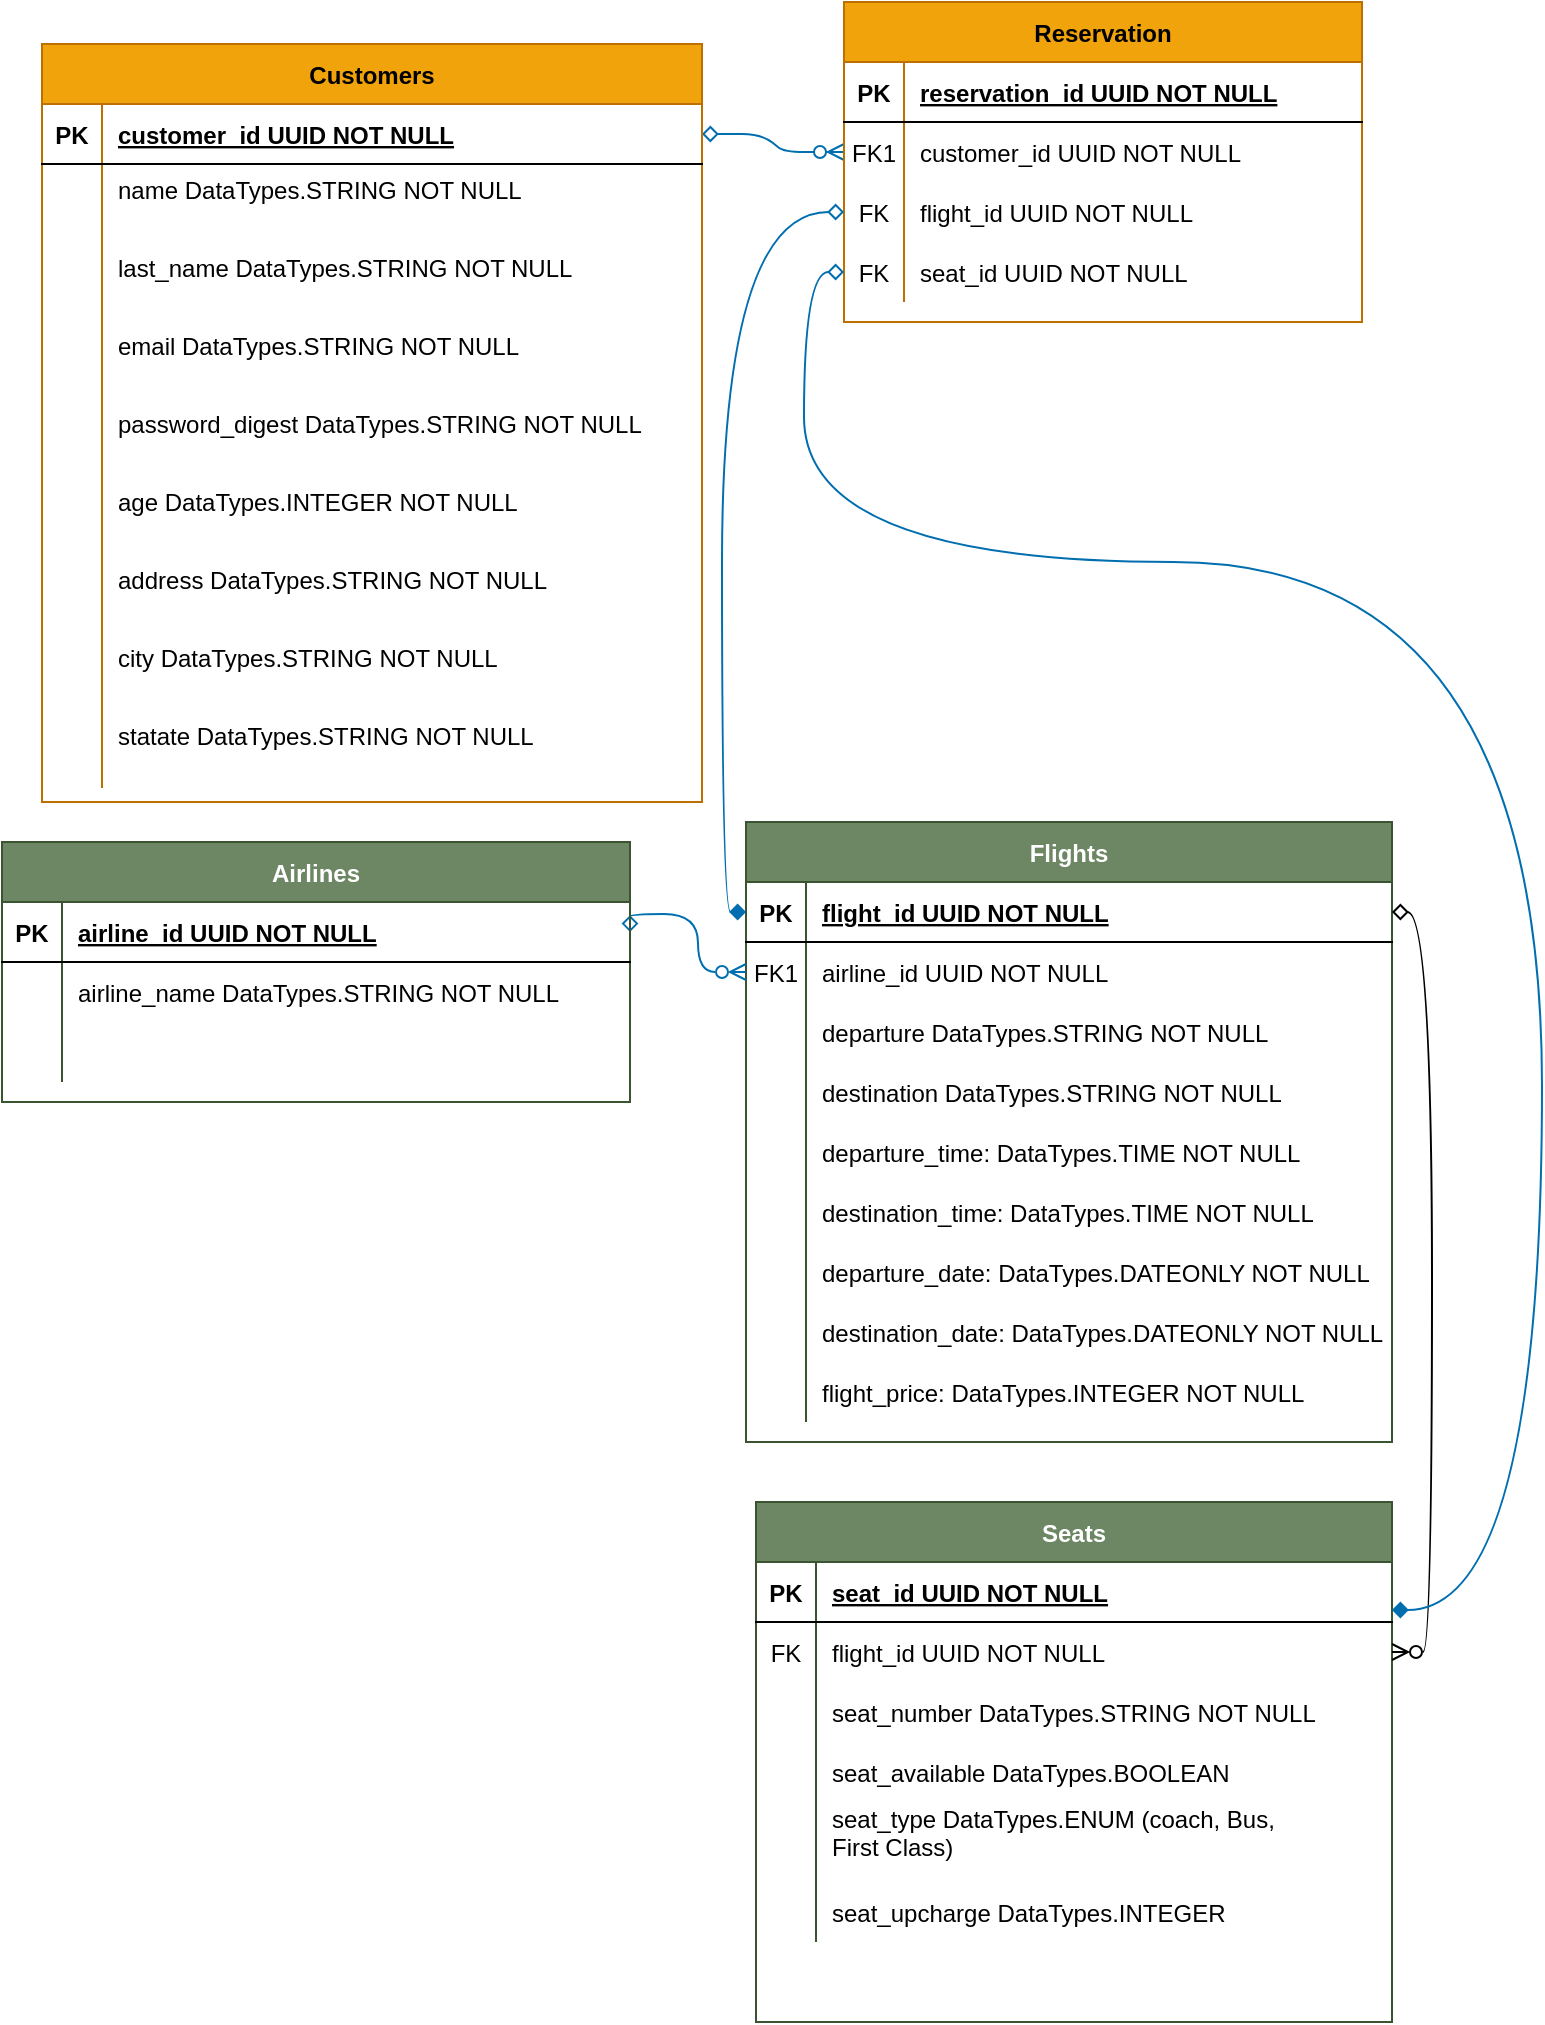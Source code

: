 <mxfile>
    <diagram id="R2lEEEUBdFMjLlhIrx00" name="Page-1">
        <mxGraphModel dx="1331" dy="654" grid="1" gridSize="10" guides="1" tooltips="1" connect="1" arrows="1" fold="1" page="1" pageScale="1" pageWidth="850" pageHeight="1100" math="0" shadow="0" extFonts="Permanent Marker^https://fonts.googleapis.com/css?family=Permanent+Marker">
            <root>
                <mxCell id="0"/>
                <mxCell id="1" parent="0"/>
                <mxCell id="C-vyLk0tnHw3VtMMgP7b-1" value="" style="edgeStyle=entityRelationEdgeStyle;endArrow=ERzeroToMany;startArrow=diamond;endFill=1;startFill=0;fillColor=#1ba1e2;strokeColor=#006EAF;" parent="1" source="C-vyLk0tnHw3VtMMgP7b-24" target="C-vyLk0tnHw3VtMMgP7b-6" edge="1">
                    <mxGeometry width="100" height="100" relative="1" as="geometry">
                        <mxPoint x="340" y="720" as="sourcePoint"/>
                        <mxPoint x="440" y="620" as="targetPoint"/>
                    </mxGeometry>
                </mxCell>
                <mxCell id="C-vyLk0tnHw3VtMMgP7b-2" value="Reservation" style="shape=table;startSize=30;container=1;collapsible=1;childLayout=tableLayout;fixedRows=1;rowLines=0;fontStyle=1;align=center;resizeLast=1;fillColor=#f0a30a;fontColor=#000000;strokeColor=#BD7000;" parent="1" vertex="1">
                    <mxGeometry x="441" y="100" width="259" height="160" as="geometry"/>
                </mxCell>
                <mxCell id="C-vyLk0tnHw3VtMMgP7b-3" value="" style="shape=partialRectangle;collapsible=0;dropTarget=0;pointerEvents=0;fillColor=none;points=[[0,0.5],[1,0.5]];portConstraint=eastwest;top=0;left=0;right=0;bottom=1;" parent="C-vyLk0tnHw3VtMMgP7b-2" vertex="1">
                    <mxGeometry y="30" width="259" height="30" as="geometry"/>
                </mxCell>
                <mxCell id="C-vyLk0tnHw3VtMMgP7b-4" value="PK" style="shape=partialRectangle;overflow=hidden;connectable=0;fillColor=none;top=0;left=0;bottom=0;right=0;fontStyle=1;" parent="C-vyLk0tnHw3VtMMgP7b-3" vertex="1">
                    <mxGeometry width="30" height="30" as="geometry">
                        <mxRectangle width="30" height="30" as="alternateBounds"/>
                    </mxGeometry>
                </mxCell>
                <mxCell id="C-vyLk0tnHw3VtMMgP7b-5" value="reservation_id UUID NOT NULL " style="shape=partialRectangle;overflow=hidden;connectable=0;fillColor=none;top=0;left=0;bottom=0;right=0;align=left;spacingLeft=6;fontStyle=5;" parent="C-vyLk0tnHw3VtMMgP7b-3" vertex="1">
                    <mxGeometry x="30" width="229" height="30" as="geometry">
                        <mxRectangle width="229" height="30" as="alternateBounds"/>
                    </mxGeometry>
                </mxCell>
                <mxCell id="C-vyLk0tnHw3VtMMgP7b-6" value="" style="shape=partialRectangle;collapsible=0;dropTarget=0;pointerEvents=0;fillColor=none;points=[[0,0.5],[1,0.5]];portConstraint=eastwest;top=0;left=0;right=0;bottom=0;" parent="C-vyLk0tnHw3VtMMgP7b-2" vertex="1">
                    <mxGeometry y="60" width="259" height="30" as="geometry"/>
                </mxCell>
                <mxCell id="C-vyLk0tnHw3VtMMgP7b-7" value="FK1" style="shape=partialRectangle;overflow=hidden;connectable=0;fillColor=none;top=0;left=0;bottom=0;right=0;" parent="C-vyLk0tnHw3VtMMgP7b-6" vertex="1">
                    <mxGeometry width="30" height="30" as="geometry">
                        <mxRectangle width="30" height="30" as="alternateBounds"/>
                    </mxGeometry>
                </mxCell>
                <mxCell id="C-vyLk0tnHw3VtMMgP7b-8" value="customer_id UUID NOT NULL" style="shape=partialRectangle;overflow=hidden;connectable=0;fillColor=none;top=0;left=0;bottom=0;right=0;align=left;spacingLeft=6;" parent="C-vyLk0tnHw3VtMMgP7b-6" vertex="1">
                    <mxGeometry x="30" width="229" height="30" as="geometry">
                        <mxRectangle width="229" height="30" as="alternateBounds"/>
                    </mxGeometry>
                </mxCell>
                <mxCell id="C-vyLk0tnHw3VtMMgP7b-9" value="" style="shape=partialRectangle;collapsible=0;dropTarget=0;pointerEvents=0;fillColor=none;points=[[0,0.5],[1,0.5]];portConstraint=eastwest;top=0;left=0;right=0;bottom=0;" parent="C-vyLk0tnHw3VtMMgP7b-2" vertex="1">
                    <mxGeometry y="90" width="259" height="30" as="geometry"/>
                </mxCell>
                <mxCell id="C-vyLk0tnHw3VtMMgP7b-10" value="FK" style="shape=partialRectangle;overflow=hidden;connectable=0;fillColor=none;top=0;left=0;bottom=0;right=0;" parent="C-vyLk0tnHw3VtMMgP7b-9" vertex="1">
                    <mxGeometry width="30" height="30" as="geometry">
                        <mxRectangle width="30" height="30" as="alternateBounds"/>
                    </mxGeometry>
                </mxCell>
                <mxCell id="C-vyLk0tnHw3VtMMgP7b-11" value="flight_id UUID NOT NULL" style="shape=partialRectangle;overflow=hidden;connectable=0;fillColor=none;top=0;left=0;bottom=0;right=0;align=left;spacingLeft=6;" parent="C-vyLk0tnHw3VtMMgP7b-9" vertex="1">
                    <mxGeometry x="30" width="229" height="30" as="geometry">
                        <mxRectangle width="229" height="30" as="alternateBounds"/>
                    </mxGeometry>
                </mxCell>
                <mxCell id="_mRDhpZuvN6AV8V9B6rF-117" value="" style="shape=partialRectangle;collapsible=0;dropTarget=0;pointerEvents=0;fillColor=none;points=[[0,0.5],[1,0.5]];portConstraint=eastwest;top=0;left=0;right=0;bottom=0;" parent="C-vyLk0tnHw3VtMMgP7b-2" vertex="1">
                    <mxGeometry y="120" width="259" height="30" as="geometry"/>
                </mxCell>
                <mxCell id="_mRDhpZuvN6AV8V9B6rF-118" value="FK" style="shape=partialRectangle;overflow=hidden;connectable=0;fillColor=none;top=0;left=0;bottom=0;right=0;" parent="_mRDhpZuvN6AV8V9B6rF-117" vertex="1">
                    <mxGeometry width="30" height="30" as="geometry">
                        <mxRectangle width="30" height="30" as="alternateBounds"/>
                    </mxGeometry>
                </mxCell>
                <mxCell id="_mRDhpZuvN6AV8V9B6rF-119" value="seat_id UUID NOT NULL" style="shape=partialRectangle;overflow=hidden;connectable=0;fillColor=none;top=0;left=0;bottom=0;right=0;align=left;spacingLeft=6;" parent="_mRDhpZuvN6AV8V9B6rF-117" vertex="1">
                    <mxGeometry x="30" width="229" height="30" as="geometry">
                        <mxRectangle width="229" height="30" as="alternateBounds"/>
                    </mxGeometry>
                </mxCell>
                <mxCell id="C-vyLk0tnHw3VtMMgP7b-23" value="Customers" style="shape=table;startSize=30;container=1;collapsible=1;childLayout=tableLayout;fixedRows=1;rowLines=0;fontStyle=1;align=center;resizeLast=1;fillColor=#f0a30a;fontColor=#000000;strokeColor=#BD7000;" parent="1" vertex="1">
                    <mxGeometry x="40" y="121" width="330" height="379" as="geometry"/>
                </mxCell>
                <mxCell id="C-vyLk0tnHw3VtMMgP7b-24" value="" style="shape=partialRectangle;collapsible=0;dropTarget=0;pointerEvents=0;fillColor=none;points=[[0,0.5],[1,0.5]];portConstraint=eastwest;top=0;left=0;right=0;bottom=1;" parent="C-vyLk0tnHw3VtMMgP7b-23" vertex="1">
                    <mxGeometry y="30" width="330" height="30" as="geometry"/>
                </mxCell>
                <mxCell id="C-vyLk0tnHw3VtMMgP7b-25" value="PK" style="shape=partialRectangle;overflow=hidden;connectable=0;fillColor=none;top=0;left=0;bottom=0;right=0;fontStyle=1;" parent="C-vyLk0tnHw3VtMMgP7b-24" vertex="1">
                    <mxGeometry width="30" height="30" as="geometry">
                        <mxRectangle width="30" height="30" as="alternateBounds"/>
                    </mxGeometry>
                </mxCell>
                <mxCell id="C-vyLk0tnHw3VtMMgP7b-26" value="customer_id UUID NOT NULL" style="shape=partialRectangle;overflow=hidden;connectable=0;fillColor=none;top=0;left=0;bottom=0;right=0;align=left;spacingLeft=6;fontStyle=5;" parent="C-vyLk0tnHw3VtMMgP7b-24" vertex="1">
                    <mxGeometry x="30" width="300" height="30" as="geometry">
                        <mxRectangle width="300" height="30" as="alternateBounds"/>
                    </mxGeometry>
                </mxCell>
                <mxCell id="C-vyLk0tnHw3VtMMgP7b-27" value="" style="shape=partialRectangle;collapsible=0;dropTarget=0;pointerEvents=0;fillColor=none;points=[[0,0.5],[1,0.5]];portConstraint=eastwest;top=0;left=0;right=0;bottom=0;" parent="C-vyLk0tnHw3VtMMgP7b-23" vertex="1">
                    <mxGeometry y="60" width="330" height="39" as="geometry"/>
                </mxCell>
                <mxCell id="C-vyLk0tnHw3VtMMgP7b-28" value="" style="shape=partialRectangle;overflow=hidden;connectable=0;fillColor=none;top=0;left=0;bottom=0;right=0;" parent="C-vyLk0tnHw3VtMMgP7b-27" vertex="1">
                    <mxGeometry width="30" height="39" as="geometry">
                        <mxRectangle width="30" height="39" as="alternateBounds"/>
                    </mxGeometry>
                </mxCell>
                <mxCell id="C-vyLk0tnHw3VtMMgP7b-29" value="name DataTypes.STRING NOT NULL&#10;" style="shape=partialRectangle;overflow=hidden;connectable=0;fillColor=none;top=0;left=0;bottom=0;right=0;align=left;spacingLeft=6;" parent="C-vyLk0tnHw3VtMMgP7b-27" vertex="1">
                    <mxGeometry x="30" width="300" height="39" as="geometry">
                        <mxRectangle width="300" height="39" as="alternateBounds"/>
                    </mxGeometry>
                </mxCell>
                <mxCell id="_mRDhpZuvN6AV8V9B6rF-12" value="" style="shape=partialRectangle;collapsible=0;dropTarget=0;pointerEvents=0;fillColor=none;points=[[0,0.5],[1,0.5]];portConstraint=eastwest;top=0;left=0;right=0;bottom=0;" parent="C-vyLk0tnHw3VtMMgP7b-23" vertex="1">
                    <mxGeometry y="99" width="330" height="39" as="geometry"/>
                </mxCell>
                <mxCell id="_mRDhpZuvN6AV8V9B6rF-13" value="" style="shape=partialRectangle;overflow=hidden;connectable=0;fillColor=none;top=0;left=0;bottom=0;right=0;" parent="_mRDhpZuvN6AV8V9B6rF-12" vertex="1">
                    <mxGeometry width="30" height="39" as="geometry">
                        <mxRectangle width="30" height="39" as="alternateBounds"/>
                    </mxGeometry>
                </mxCell>
                <mxCell id="_mRDhpZuvN6AV8V9B6rF-14" value="last_name DataTypes.STRING NOT NULL&#10;" style="shape=partialRectangle;overflow=hidden;connectable=0;fillColor=none;top=0;left=0;bottom=0;right=0;align=left;spacingLeft=6;" parent="_mRDhpZuvN6AV8V9B6rF-12" vertex="1">
                    <mxGeometry x="30" width="300" height="39" as="geometry">
                        <mxRectangle width="300" height="39" as="alternateBounds"/>
                    </mxGeometry>
                </mxCell>
                <mxCell id="_mRDhpZuvN6AV8V9B6rF-15" value="" style="shape=partialRectangle;collapsible=0;dropTarget=0;pointerEvents=0;fillColor=none;points=[[0,0.5],[1,0.5]];portConstraint=eastwest;top=0;left=0;right=0;bottom=0;" parent="C-vyLk0tnHw3VtMMgP7b-23" vertex="1">
                    <mxGeometry y="138" width="330" height="39" as="geometry"/>
                </mxCell>
                <mxCell id="_mRDhpZuvN6AV8V9B6rF-16" value="" style="shape=partialRectangle;overflow=hidden;connectable=0;fillColor=none;top=0;left=0;bottom=0;right=0;" parent="_mRDhpZuvN6AV8V9B6rF-15" vertex="1">
                    <mxGeometry width="30" height="39" as="geometry">
                        <mxRectangle width="30" height="39" as="alternateBounds"/>
                    </mxGeometry>
                </mxCell>
                <mxCell id="_mRDhpZuvN6AV8V9B6rF-17" value="email DataTypes.STRING NOT NULL&#10;" style="shape=partialRectangle;overflow=hidden;connectable=0;fillColor=none;top=0;left=0;bottom=0;right=0;align=left;spacingLeft=6;" parent="_mRDhpZuvN6AV8V9B6rF-15" vertex="1">
                    <mxGeometry x="30" width="300" height="39" as="geometry">
                        <mxRectangle width="300" height="39" as="alternateBounds"/>
                    </mxGeometry>
                </mxCell>
                <mxCell id="_mRDhpZuvN6AV8V9B6rF-19" value="" style="shape=partialRectangle;collapsible=0;dropTarget=0;pointerEvents=0;fillColor=none;points=[[0,0.5],[1,0.5]];portConstraint=eastwest;top=0;left=0;right=0;bottom=0;" parent="C-vyLk0tnHw3VtMMgP7b-23" vertex="1">
                    <mxGeometry y="177" width="330" height="39" as="geometry"/>
                </mxCell>
                <mxCell id="_mRDhpZuvN6AV8V9B6rF-20" value="" style="shape=partialRectangle;overflow=hidden;connectable=0;fillColor=none;top=0;left=0;bottom=0;right=0;" parent="_mRDhpZuvN6AV8V9B6rF-19" vertex="1">
                    <mxGeometry width="30" height="39" as="geometry">
                        <mxRectangle width="30" height="39" as="alternateBounds"/>
                    </mxGeometry>
                </mxCell>
                <mxCell id="_mRDhpZuvN6AV8V9B6rF-21" value="password_digest DataTypes.STRING NOT NULL&#10;" style="shape=partialRectangle;overflow=hidden;connectable=0;fillColor=none;top=0;left=0;bottom=0;right=0;align=left;spacingLeft=6;" parent="_mRDhpZuvN6AV8V9B6rF-19" vertex="1">
                    <mxGeometry x="30" width="300" height="39" as="geometry">
                        <mxRectangle width="300" height="39" as="alternateBounds"/>
                    </mxGeometry>
                </mxCell>
                <mxCell id="_mRDhpZuvN6AV8V9B6rF-122" value="" style="shape=partialRectangle;collapsible=0;dropTarget=0;pointerEvents=0;fillColor=none;points=[[0,0.5],[1,0.5]];portConstraint=eastwest;top=0;left=0;right=0;bottom=0;" parent="C-vyLk0tnHw3VtMMgP7b-23" vertex="1">
                    <mxGeometry y="216" width="330" height="39" as="geometry"/>
                </mxCell>
                <mxCell id="_mRDhpZuvN6AV8V9B6rF-123" value="" style="shape=partialRectangle;overflow=hidden;connectable=0;fillColor=none;top=0;left=0;bottom=0;right=0;" parent="_mRDhpZuvN6AV8V9B6rF-122" vertex="1">
                    <mxGeometry width="30" height="39" as="geometry">
                        <mxRectangle width="30" height="39" as="alternateBounds"/>
                    </mxGeometry>
                </mxCell>
                <mxCell id="_mRDhpZuvN6AV8V9B6rF-124" value="age DataTypes.INTEGER NOT NULL&#10;" style="shape=partialRectangle;overflow=hidden;connectable=0;fillColor=none;top=0;left=0;bottom=0;right=0;align=left;spacingLeft=6;" parent="_mRDhpZuvN6AV8V9B6rF-122" vertex="1">
                    <mxGeometry x="30" width="300" height="39" as="geometry">
                        <mxRectangle width="300" height="39" as="alternateBounds"/>
                    </mxGeometry>
                </mxCell>
                <mxCell id="_mRDhpZuvN6AV8V9B6rF-125" value="" style="shape=partialRectangle;collapsible=0;dropTarget=0;pointerEvents=0;fillColor=none;points=[[0,0.5],[1,0.5]];portConstraint=eastwest;top=0;left=0;right=0;bottom=0;" parent="C-vyLk0tnHw3VtMMgP7b-23" vertex="1">
                    <mxGeometry y="255" width="330" height="39" as="geometry"/>
                </mxCell>
                <mxCell id="_mRDhpZuvN6AV8V9B6rF-126" value="" style="shape=partialRectangle;overflow=hidden;connectable=0;fillColor=none;top=0;left=0;bottom=0;right=0;" parent="_mRDhpZuvN6AV8V9B6rF-125" vertex="1">
                    <mxGeometry width="30" height="39" as="geometry">
                        <mxRectangle width="30" height="39" as="alternateBounds"/>
                    </mxGeometry>
                </mxCell>
                <mxCell id="_mRDhpZuvN6AV8V9B6rF-127" value="address DataTypes.STRING NOT NULL&#10;" style="shape=partialRectangle;overflow=hidden;connectable=0;fillColor=none;top=0;left=0;bottom=0;right=0;align=left;spacingLeft=6;" parent="_mRDhpZuvN6AV8V9B6rF-125" vertex="1">
                    <mxGeometry x="30" width="300" height="39" as="geometry">
                        <mxRectangle width="300" height="39" as="alternateBounds"/>
                    </mxGeometry>
                </mxCell>
                <mxCell id="_mRDhpZuvN6AV8V9B6rF-150" value="" style="shape=partialRectangle;collapsible=0;dropTarget=0;pointerEvents=0;fillColor=none;points=[[0,0.5],[1,0.5]];portConstraint=eastwest;top=0;left=0;right=0;bottom=0;" parent="C-vyLk0tnHw3VtMMgP7b-23" vertex="1">
                    <mxGeometry y="294" width="330" height="39" as="geometry"/>
                </mxCell>
                <mxCell id="_mRDhpZuvN6AV8V9B6rF-151" value="" style="shape=partialRectangle;overflow=hidden;connectable=0;fillColor=none;top=0;left=0;bottom=0;right=0;" parent="_mRDhpZuvN6AV8V9B6rF-150" vertex="1">
                    <mxGeometry width="30" height="39" as="geometry">
                        <mxRectangle width="30" height="39" as="alternateBounds"/>
                    </mxGeometry>
                </mxCell>
                <mxCell id="_mRDhpZuvN6AV8V9B6rF-152" value="city DataTypes.STRING NOT NULL&#10;" style="shape=partialRectangle;overflow=hidden;connectable=0;fillColor=none;top=0;left=0;bottom=0;right=0;align=left;spacingLeft=6;" parent="_mRDhpZuvN6AV8V9B6rF-150" vertex="1">
                    <mxGeometry x="30" width="300" height="39" as="geometry">
                        <mxRectangle width="300" height="39" as="alternateBounds"/>
                    </mxGeometry>
                </mxCell>
                <mxCell id="_mRDhpZuvN6AV8V9B6rF-153" value="" style="shape=partialRectangle;collapsible=0;dropTarget=0;pointerEvents=0;fillColor=none;points=[[0,0.5],[1,0.5]];portConstraint=eastwest;top=0;left=0;right=0;bottom=0;" parent="C-vyLk0tnHw3VtMMgP7b-23" vertex="1">
                    <mxGeometry y="333" width="330" height="39" as="geometry"/>
                </mxCell>
                <mxCell id="_mRDhpZuvN6AV8V9B6rF-154" value="" style="shape=partialRectangle;overflow=hidden;connectable=0;fillColor=none;top=0;left=0;bottom=0;right=0;" parent="_mRDhpZuvN6AV8V9B6rF-153" vertex="1">
                    <mxGeometry width="30" height="39" as="geometry">
                        <mxRectangle width="30" height="39" as="alternateBounds"/>
                    </mxGeometry>
                </mxCell>
                <mxCell id="_mRDhpZuvN6AV8V9B6rF-155" value="statate DataTypes.STRING NOT NULL&#10;" style="shape=partialRectangle;overflow=hidden;connectable=0;fillColor=none;top=0;left=0;bottom=0;right=0;align=left;spacingLeft=6;" parent="_mRDhpZuvN6AV8V9B6rF-153" vertex="1">
                    <mxGeometry x="30" width="300" height="39" as="geometry">
                        <mxRectangle width="300" height="39" as="alternateBounds"/>
                    </mxGeometry>
                </mxCell>
                <mxCell id="_mRDhpZuvN6AV8V9B6rF-22" value="Flights" style="shape=table;startSize=30;container=1;collapsible=1;childLayout=tableLayout;fixedRows=1;rowLines=0;fontStyle=1;align=center;resizeLast=1;fillColor=#6d8764;fontColor=#ffffff;strokeColor=#3A5431;" parent="1" vertex="1">
                    <mxGeometry x="392" y="510" width="323" height="310" as="geometry"/>
                </mxCell>
                <mxCell id="_mRDhpZuvN6AV8V9B6rF-23" value="" style="shape=partialRectangle;collapsible=0;dropTarget=0;pointerEvents=0;fillColor=none;points=[[0,0.5],[1,0.5]];portConstraint=eastwest;top=0;left=0;right=0;bottom=1;" parent="_mRDhpZuvN6AV8V9B6rF-22" vertex="1">
                    <mxGeometry y="30" width="323" height="30" as="geometry"/>
                </mxCell>
                <mxCell id="_mRDhpZuvN6AV8V9B6rF-24" value="PK" style="shape=partialRectangle;overflow=hidden;connectable=0;fillColor=none;top=0;left=0;bottom=0;right=0;fontStyle=1;" parent="_mRDhpZuvN6AV8V9B6rF-23" vertex="1">
                    <mxGeometry width="30" height="30" as="geometry">
                        <mxRectangle width="30" height="30" as="alternateBounds"/>
                    </mxGeometry>
                </mxCell>
                <mxCell id="_mRDhpZuvN6AV8V9B6rF-25" value="flight_id UUID NOT NULL " style="shape=partialRectangle;overflow=hidden;connectable=0;fillColor=none;top=0;left=0;bottom=0;right=0;align=left;spacingLeft=6;fontStyle=5;" parent="_mRDhpZuvN6AV8V9B6rF-23" vertex="1">
                    <mxGeometry x="30" width="293" height="30" as="geometry">
                        <mxRectangle width="293" height="30" as="alternateBounds"/>
                    </mxGeometry>
                </mxCell>
                <mxCell id="_mRDhpZuvN6AV8V9B6rF-26" value="" style="shape=partialRectangle;collapsible=0;dropTarget=0;pointerEvents=0;fillColor=none;points=[[0,0.5],[1,0.5]];portConstraint=eastwest;top=0;left=0;right=0;bottom=0;" parent="_mRDhpZuvN6AV8V9B6rF-22" vertex="1">
                    <mxGeometry y="60" width="323" height="30" as="geometry"/>
                </mxCell>
                <mxCell id="_mRDhpZuvN6AV8V9B6rF-27" value="FK1" style="shape=partialRectangle;overflow=hidden;connectable=0;fillColor=none;top=0;left=0;bottom=0;right=0;" parent="_mRDhpZuvN6AV8V9B6rF-26" vertex="1">
                    <mxGeometry width="30" height="30" as="geometry">
                        <mxRectangle width="30" height="30" as="alternateBounds"/>
                    </mxGeometry>
                </mxCell>
                <mxCell id="_mRDhpZuvN6AV8V9B6rF-28" value="airline_id UUID NOT NULL" style="shape=partialRectangle;overflow=hidden;connectable=0;fillColor=none;top=0;left=0;bottom=0;right=0;align=left;spacingLeft=6;" parent="_mRDhpZuvN6AV8V9B6rF-26" vertex="1">
                    <mxGeometry x="30" width="293" height="30" as="geometry">
                        <mxRectangle width="293" height="30" as="alternateBounds"/>
                    </mxGeometry>
                </mxCell>
                <mxCell id="_mRDhpZuvN6AV8V9B6rF-44" value="" style="shape=partialRectangle;collapsible=0;dropTarget=0;pointerEvents=0;fillColor=none;points=[[0,0.5],[1,0.5]];portConstraint=eastwest;top=0;left=0;right=0;bottom=0;" parent="_mRDhpZuvN6AV8V9B6rF-22" vertex="1">
                    <mxGeometry y="90" width="323" height="30" as="geometry"/>
                </mxCell>
                <mxCell id="_mRDhpZuvN6AV8V9B6rF-45" value="" style="shape=partialRectangle;overflow=hidden;connectable=0;fillColor=none;top=0;left=0;bottom=0;right=0;" parent="_mRDhpZuvN6AV8V9B6rF-44" vertex="1">
                    <mxGeometry width="30" height="30" as="geometry">
                        <mxRectangle width="30" height="30" as="alternateBounds"/>
                    </mxGeometry>
                </mxCell>
                <mxCell id="_mRDhpZuvN6AV8V9B6rF-46" value="departure DataTypes.STRING NOT NULL" style="shape=partialRectangle;overflow=hidden;connectable=0;fillColor=none;top=0;left=0;bottom=0;right=0;align=left;spacingLeft=6;" parent="_mRDhpZuvN6AV8V9B6rF-44" vertex="1">
                    <mxGeometry x="30" width="293" height="30" as="geometry">
                        <mxRectangle width="293" height="30" as="alternateBounds"/>
                    </mxGeometry>
                </mxCell>
                <mxCell id="_mRDhpZuvN6AV8V9B6rF-29" value="" style="shape=partialRectangle;collapsible=0;dropTarget=0;pointerEvents=0;fillColor=none;points=[[0,0.5],[1,0.5]];portConstraint=eastwest;top=0;left=0;right=0;bottom=0;" parent="_mRDhpZuvN6AV8V9B6rF-22" vertex="1">
                    <mxGeometry y="120" width="323" height="30" as="geometry"/>
                </mxCell>
                <mxCell id="_mRDhpZuvN6AV8V9B6rF-30" value="" style="shape=partialRectangle;overflow=hidden;connectable=0;fillColor=none;top=0;left=0;bottom=0;right=0;" parent="_mRDhpZuvN6AV8V9B6rF-29" vertex="1">
                    <mxGeometry width="30" height="30" as="geometry">
                        <mxRectangle width="30" height="30" as="alternateBounds"/>
                    </mxGeometry>
                </mxCell>
                <mxCell id="_mRDhpZuvN6AV8V9B6rF-31" value="destination DataTypes.STRING NOT NULL" style="shape=partialRectangle;overflow=hidden;connectable=0;fillColor=none;top=0;left=0;bottom=0;right=0;align=left;spacingLeft=6;" parent="_mRDhpZuvN6AV8V9B6rF-29" vertex="1">
                    <mxGeometry x="30" width="293" height="30" as="geometry">
                        <mxRectangle width="293" height="30" as="alternateBounds"/>
                    </mxGeometry>
                </mxCell>
                <mxCell id="_mRDhpZuvN6AV8V9B6rF-60" value="" style="shape=partialRectangle;collapsible=0;dropTarget=0;pointerEvents=0;fillColor=none;points=[[0,0.5],[1,0.5]];portConstraint=eastwest;top=0;left=0;right=0;bottom=0;" parent="_mRDhpZuvN6AV8V9B6rF-22" vertex="1">
                    <mxGeometry y="150" width="323" height="30" as="geometry"/>
                </mxCell>
                <mxCell id="_mRDhpZuvN6AV8V9B6rF-61" value="" style="shape=partialRectangle;overflow=hidden;connectable=0;fillColor=none;top=0;left=0;bottom=0;right=0;" parent="_mRDhpZuvN6AV8V9B6rF-60" vertex="1">
                    <mxGeometry width="30" height="30" as="geometry">
                        <mxRectangle width="30" height="30" as="alternateBounds"/>
                    </mxGeometry>
                </mxCell>
                <mxCell id="_mRDhpZuvN6AV8V9B6rF-62" value="departure_time: DataTypes.TIME NOT NULL" style="shape=partialRectangle;overflow=hidden;connectable=0;fillColor=none;top=0;left=0;bottom=0;right=0;align=left;spacingLeft=6;" parent="_mRDhpZuvN6AV8V9B6rF-60" vertex="1">
                    <mxGeometry x="30" width="293" height="30" as="geometry">
                        <mxRectangle width="293" height="30" as="alternateBounds"/>
                    </mxGeometry>
                </mxCell>
                <mxCell id="_mRDhpZuvN6AV8V9B6rF-63" value="" style="shape=partialRectangle;collapsible=0;dropTarget=0;pointerEvents=0;fillColor=none;points=[[0,0.5],[1,0.5]];portConstraint=eastwest;top=0;left=0;right=0;bottom=0;" parent="_mRDhpZuvN6AV8V9B6rF-22" vertex="1">
                    <mxGeometry y="180" width="323" height="30" as="geometry"/>
                </mxCell>
                <mxCell id="_mRDhpZuvN6AV8V9B6rF-64" value="" style="shape=partialRectangle;overflow=hidden;connectable=0;fillColor=none;top=0;left=0;bottom=0;right=0;" parent="_mRDhpZuvN6AV8V9B6rF-63" vertex="1">
                    <mxGeometry width="30" height="30" as="geometry">
                        <mxRectangle width="30" height="30" as="alternateBounds"/>
                    </mxGeometry>
                </mxCell>
                <mxCell id="_mRDhpZuvN6AV8V9B6rF-65" value="destination_time: DataTypes.TIME NOT NULL" style="shape=partialRectangle;overflow=hidden;connectable=0;fillColor=none;top=0;left=0;bottom=0;right=0;align=left;spacingLeft=6;" parent="_mRDhpZuvN6AV8V9B6rF-63" vertex="1">
                    <mxGeometry x="30" width="293" height="30" as="geometry">
                        <mxRectangle width="293" height="30" as="alternateBounds"/>
                    </mxGeometry>
                </mxCell>
                <mxCell id="_mRDhpZuvN6AV8V9B6rF-88" value="" style="shape=partialRectangle;collapsible=0;dropTarget=0;pointerEvents=0;fillColor=none;points=[[0,0.5],[1,0.5]];portConstraint=eastwest;top=0;left=0;right=0;bottom=0;" parent="_mRDhpZuvN6AV8V9B6rF-22" vertex="1">
                    <mxGeometry y="210" width="323" height="30" as="geometry"/>
                </mxCell>
                <mxCell id="_mRDhpZuvN6AV8V9B6rF-89" value="" style="shape=partialRectangle;overflow=hidden;connectable=0;fillColor=none;top=0;left=0;bottom=0;right=0;" parent="_mRDhpZuvN6AV8V9B6rF-88" vertex="1">
                    <mxGeometry width="30" height="30" as="geometry">
                        <mxRectangle width="30" height="30" as="alternateBounds"/>
                    </mxGeometry>
                </mxCell>
                <mxCell id="_mRDhpZuvN6AV8V9B6rF-90" value="departure_date: DataTypes.DATEONLY NOT NULL" style="shape=partialRectangle;overflow=hidden;connectable=0;fillColor=none;top=0;left=0;bottom=0;right=0;align=left;spacingLeft=6;" parent="_mRDhpZuvN6AV8V9B6rF-88" vertex="1">
                    <mxGeometry x="30" width="293" height="30" as="geometry">
                        <mxRectangle width="293" height="30" as="alternateBounds"/>
                    </mxGeometry>
                </mxCell>
                <mxCell id="_mRDhpZuvN6AV8V9B6rF-91" value="" style="shape=partialRectangle;collapsible=0;dropTarget=0;pointerEvents=0;fillColor=none;points=[[0,0.5],[1,0.5]];portConstraint=eastwest;top=0;left=0;right=0;bottom=0;" parent="_mRDhpZuvN6AV8V9B6rF-22" vertex="1">
                    <mxGeometry y="240" width="323" height="30" as="geometry"/>
                </mxCell>
                <mxCell id="_mRDhpZuvN6AV8V9B6rF-92" value="" style="shape=partialRectangle;overflow=hidden;connectable=0;fillColor=none;top=0;left=0;bottom=0;right=0;" parent="_mRDhpZuvN6AV8V9B6rF-91" vertex="1">
                    <mxGeometry width="30" height="30" as="geometry">
                        <mxRectangle width="30" height="30" as="alternateBounds"/>
                    </mxGeometry>
                </mxCell>
                <mxCell id="_mRDhpZuvN6AV8V9B6rF-93" value="destination_date: DataTypes.DATEONLY NOT NULL" style="shape=partialRectangle;overflow=hidden;connectable=0;fillColor=none;top=0;left=0;bottom=0;right=0;align=left;spacingLeft=6;" parent="_mRDhpZuvN6AV8V9B6rF-91" vertex="1">
                    <mxGeometry x="30" width="293" height="30" as="geometry">
                        <mxRectangle width="293" height="30" as="alternateBounds"/>
                    </mxGeometry>
                </mxCell>
                <mxCell id="_mRDhpZuvN6AV8V9B6rF-94" value="" style="shape=partialRectangle;collapsible=0;dropTarget=0;pointerEvents=0;fillColor=none;points=[[0,0.5],[1,0.5]];portConstraint=eastwest;top=0;left=0;right=0;bottom=0;" parent="_mRDhpZuvN6AV8V9B6rF-22" vertex="1">
                    <mxGeometry y="270" width="323" height="30" as="geometry"/>
                </mxCell>
                <mxCell id="_mRDhpZuvN6AV8V9B6rF-95" value="" style="shape=partialRectangle;overflow=hidden;connectable=0;fillColor=none;top=0;left=0;bottom=0;right=0;" parent="_mRDhpZuvN6AV8V9B6rF-94" vertex="1">
                    <mxGeometry width="30" height="30" as="geometry">
                        <mxRectangle width="30" height="30" as="alternateBounds"/>
                    </mxGeometry>
                </mxCell>
                <mxCell id="_mRDhpZuvN6AV8V9B6rF-96" value="flight_price: DataTypes.INTEGER NOT NULL" style="shape=partialRectangle;overflow=hidden;connectable=0;fillColor=none;top=0;left=0;bottom=0;right=0;align=left;spacingLeft=6;" parent="_mRDhpZuvN6AV8V9B6rF-94" vertex="1">
                    <mxGeometry x="30" width="293" height="30" as="geometry">
                        <mxRectangle width="293" height="30" as="alternateBounds"/>
                    </mxGeometry>
                </mxCell>
                <mxCell id="_mRDhpZuvN6AV8V9B6rF-42" style="edgeStyle=orthogonalEdgeStyle;orthogonalLoop=1;jettySize=auto;html=1;exitX=1;exitY=0.5;exitDx=0;exitDy=0;curved=1;sketch=0;shadow=0;fillColor=#1ba1e2;strokeColor=#006EAF;&#10;endArrow=ERzeroToMany;endArrow=ERzeroToMany;endFill=0;startArrow=diamond;startFill=0;" parent="1" source="_mRDhpZuvN6AV8V9B6rF-33" target="_mRDhpZuvN6AV8V9B6rF-26" edge="1">
                    <mxGeometry relative="1" as="geometry">
                        <mxPoint x="360" y="590" as="targetPoint"/>
                        <Array as="points">
                            <mxPoint x="368" y="556"/>
                            <mxPoint x="368" y="585"/>
                        </Array>
                    </mxGeometry>
                </mxCell>
                <mxCell id="_mRDhpZuvN6AV8V9B6rF-32" value="Airlines" style="shape=table;startSize=30;container=1;collapsible=1;childLayout=tableLayout;fixedRows=1;rowLines=0;fontStyle=1;align=center;resizeLast=1;fillColor=#6d8764;fontColor=#ffffff;strokeColor=#3A5431;" parent="1" vertex="1">
                    <mxGeometry x="20" y="520" width="314" height="130" as="geometry"/>
                </mxCell>
                <mxCell id="_mRDhpZuvN6AV8V9B6rF-33" value="" style="shape=partialRectangle;collapsible=0;dropTarget=0;pointerEvents=0;fillColor=none;points=[[0,0.5],[1,0.5]];portConstraint=eastwest;top=0;left=0;right=0;bottom=1;" parent="_mRDhpZuvN6AV8V9B6rF-32" vertex="1">
                    <mxGeometry y="30" width="314" height="30" as="geometry"/>
                </mxCell>
                <mxCell id="_mRDhpZuvN6AV8V9B6rF-34" value="PK" style="shape=partialRectangle;overflow=hidden;connectable=0;fillColor=none;top=0;left=0;bottom=0;right=0;fontStyle=1;" parent="_mRDhpZuvN6AV8V9B6rF-33" vertex="1">
                    <mxGeometry width="30" height="30" as="geometry">
                        <mxRectangle width="30" height="30" as="alternateBounds"/>
                    </mxGeometry>
                </mxCell>
                <mxCell id="_mRDhpZuvN6AV8V9B6rF-35" value="airline_id UUID NOT NULL " style="shape=partialRectangle;overflow=hidden;connectable=0;fillColor=none;top=0;left=0;bottom=0;right=0;align=left;spacingLeft=6;fontStyle=5;" parent="_mRDhpZuvN6AV8V9B6rF-33" vertex="1">
                    <mxGeometry x="30" width="284" height="30" as="geometry">
                        <mxRectangle width="284" height="30" as="alternateBounds"/>
                    </mxGeometry>
                </mxCell>
                <mxCell id="_mRDhpZuvN6AV8V9B6rF-36" value="" style="shape=partialRectangle;collapsible=0;dropTarget=0;pointerEvents=0;fillColor=none;points=[[0,0.5],[1,0.5]];portConstraint=eastwest;top=0;left=0;right=0;bottom=0;" parent="_mRDhpZuvN6AV8V9B6rF-32" vertex="1">
                    <mxGeometry y="60" width="314" height="30" as="geometry"/>
                </mxCell>
                <mxCell id="_mRDhpZuvN6AV8V9B6rF-37" value="" style="shape=partialRectangle;overflow=hidden;connectable=0;fillColor=none;top=0;left=0;bottom=0;right=0;" parent="_mRDhpZuvN6AV8V9B6rF-36" vertex="1">
                    <mxGeometry width="30" height="30" as="geometry">
                        <mxRectangle width="30" height="30" as="alternateBounds"/>
                    </mxGeometry>
                </mxCell>
                <mxCell id="_mRDhpZuvN6AV8V9B6rF-38" value="airline_name DataTypes.STRING NOT NULL" style="shape=partialRectangle;overflow=hidden;connectable=0;fillColor=none;top=0;left=0;bottom=0;right=0;align=left;spacingLeft=6;" parent="_mRDhpZuvN6AV8V9B6rF-36" vertex="1">
                    <mxGeometry x="30" width="284" height="30" as="geometry">
                        <mxRectangle width="284" height="30" as="alternateBounds"/>
                    </mxGeometry>
                </mxCell>
                <mxCell id="_mRDhpZuvN6AV8V9B6rF-39" value="" style="shape=partialRectangle;collapsible=0;dropTarget=0;pointerEvents=0;fillColor=none;points=[[0,0.5],[1,0.5]];portConstraint=eastwest;top=0;left=0;right=0;bottom=0;" parent="_mRDhpZuvN6AV8V9B6rF-32" vertex="1">
                    <mxGeometry y="90" width="314" height="30" as="geometry"/>
                </mxCell>
                <mxCell id="_mRDhpZuvN6AV8V9B6rF-40" value="" style="shape=partialRectangle;overflow=hidden;connectable=0;fillColor=none;top=0;left=0;bottom=0;right=0;" parent="_mRDhpZuvN6AV8V9B6rF-39" vertex="1">
                    <mxGeometry width="30" height="30" as="geometry">
                        <mxRectangle width="30" height="30" as="alternateBounds"/>
                    </mxGeometry>
                </mxCell>
                <mxCell id="_mRDhpZuvN6AV8V9B6rF-41" value="" style="shape=partialRectangle;overflow=hidden;connectable=0;fillColor=none;top=0;left=0;bottom=0;right=0;align=left;spacingLeft=6;" parent="_mRDhpZuvN6AV8V9B6rF-39" vertex="1">
                    <mxGeometry x="30" width="284" height="30" as="geometry">
                        <mxRectangle width="284" height="30" as="alternateBounds"/>
                    </mxGeometry>
                </mxCell>
                <mxCell id="_mRDhpZuvN6AV8V9B6rF-97" value="Seats" style="shape=table;startSize=30;container=1;collapsible=1;childLayout=tableLayout;fixedRows=1;rowLines=0;fontStyle=1;align=center;resizeLast=1;fillColor=#6d8764;fontColor=#ffffff;strokeColor=#3A5431;" parent="1" vertex="1">
                    <mxGeometry x="397" y="850" width="318" height="260" as="geometry"/>
                </mxCell>
                <mxCell id="_mRDhpZuvN6AV8V9B6rF-98" value="" style="shape=partialRectangle;collapsible=0;dropTarget=0;pointerEvents=0;fillColor=none;points=[[0,0.5],[1,0.5]];portConstraint=eastwest;top=0;left=0;right=0;bottom=1;" parent="_mRDhpZuvN6AV8V9B6rF-97" vertex="1">
                    <mxGeometry y="30" width="318" height="30" as="geometry"/>
                </mxCell>
                <mxCell id="_mRDhpZuvN6AV8V9B6rF-99" value="PK" style="shape=partialRectangle;overflow=hidden;connectable=0;fillColor=none;top=0;left=0;bottom=0;right=0;fontStyle=1;" parent="_mRDhpZuvN6AV8V9B6rF-98" vertex="1">
                    <mxGeometry width="30" height="30" as="geometry">
                        <mxRectangle width="30" height="30" as="alternateBounds"/>
                    </mxGeometry>
                </mxCell>
                <mxCell id="_mRDhpZuvN6AV8V9B6rF-100" value="seat_id UUID NOT NULL " style="shape=partialRectangle;overflow=hidden;connectable=0;fillColor=none;top=0;left=0;bottom=0;right=0;align=left;spacingLeft=6;fontStyle=5;" parent="_mRDhpZuvN6AV8V9B6rF-98" vertex="1">
                    <mxGeometry x="30" width="288" height="30" as="geometry">
                        <mxRectangle width="288" height="30" as="alternateBounds"/>
                    </mxGeometry>
                </mxCell>
                <mxCell id="_mRDhpZuvN6AV8V9B6rF-113" value="" style="shape=partialRectangle;collapsible=0;dropTarget=0;pointerEvents=0;fillColor=none;points=[[0,0.5],[1,0.5]];portConstraint=eastwest;top=0;left=0;right=0;bottom=0;" parent="_mRDhpZuvN6AV8V9B6rF-97" vertex="1">
                    <mxGeometry y="60" width="318" height="30" as="geometry"/>
                </mxCell>
                <mxCell id="_mRDhpZuvN6AV8V9B6rF-114" value="FK" style="shape=partialRectangle;overflow=hidden;connectable=0;fillColor=none;top=0;left=0;bottom=0;right=0;" parent="_mRDhpZuvN6AV8V9B6rF-113" vertex="1">
                    <mxGeometry width="30" height="30" as="geometry">
                        <mxRectangle width="30" height="30" as="alternateBounds"/>
                    </mxGeometry>
                </mxCell>
                <mxCell id="_mRDhpZuvN6AV8V9B6rF-115" value="flight_id UUID NOT NULL" style="shape=partialRectangle;overflow=hidden;connectable=0;fillColor=none;top=0;left=0;bottom=0;right=0;align=left;spacingLeft=6;" parent="_mRDhpZuvN6AV8V9B6rF-113" vertex="1">
                    <mxGeometry x="30" width="288" height="30" as="geometry">
                        <mxRectangle width="288" height="30" as="alternateBounds"/>
                    </mxGeometry>
                </mxCell>
                <mxCell id="_mRDhpZuvN6AV8V9B6rF-101" value="" style="shape=partialRectangle;collapsible=0;dropTarget=0;pointerEvents=0;fillColor=none;points=[[0,0.5],[1,0.5]];portConstraint=eastwest;top=0;left=0;right=0;bottom=0;" parent="_mRDhpZuvN6AV8V9B6rF-97" vertex="1">
                    <mxGeometry y="90" width="318" height="30" as="geometry"/>
                </mxCell>
                <mxCell id="_mRDhpZuvN6AV8V9B6rF-102" value="" style="shape=partialRectangle;overflow=hidden;connectable=0;fillColor=none;top=0;left=0;bottom=0;right=0;" parent="_mRDhpZuvN6AV8V9B6rF-101" vertex="1">
                    <mxGeometry width="30" height="30" as="geometry">
                        <mxRectangle width="30" height="30" as="alternateBounds"/>
                    </mxGeometry>
                </mxCell>
                <mxCell id="_mRDhpZuvN6AV8V9B6rF-103" value="seat_number DataTypes.STRING NOT NULL" style="shape=partialRectangle;overflow=hidden;connectable=0;fillColor=none;top=0;left=0;bottom=0;right=0;align=left;spacingLeft=6;" parent="_mRDhpZuvN6AV8V9B6rF-101" vertex="1">
                    <mxGeometry x="30" width="288" height="30" as="geometry">
                        <mxRectangle width="288" height="30" as="alternateBounds"/>
                    </mxGeometry>
                </mxCell>
                <mxCell id="_mRDhpZuvN6AV8V9B6rF-104" value="" style="shape=partialRectangle;collapsible=0;dropTarget=0;pointerEvents=0;fillColor=none;points=[[0,0.5],[1,0.5]];portConstraint=eastwest;top=0;left=0;right=0;bottom=0;" parent="_mRDhpZuvN6AV8V9B6rF-97" vertex="1">
                    <mxGeometry y="120" width="318" height="30" as="geometry"/>
                </mxCell>
                <mxCell id="_mRDhpZuvN6AV8V9B6rF-105" value="" style="shape=partialRectangle;overflow=hidden;connectable=0;fillColor=none;top=0;left=0;bottom=0;right=0;" parent="_mRDhpZuvN6AV8V9B6rF-104" vertex="1">
                    <mxGeometry width="30" height="30" as="geometry">
                        <mxRectangle width="30" height="30" as="alternateBounds"/>
                    </mxGeometry>
                </mxCell>
                <mxCell id="_mRDhpZuvN6AV8V9B6rF-106" value="seat_available DataTypes.BOOLEAN" style="shape=partialRectangle;overflow=hidden;connectable=0;fillColor=none;top=0;left=0;bottom=0;right=0;align=left;spacingLeft=6;" parent="_mRDhpZuvN6AV8V9B6rF-104" vertex="1">
                    <mxGeometry x="30" width="288" height="30" as="geometry">
                        <mxRectangle width="288" height="30" as="alternateBounds"/>
                    </mxGeometry>
                </mxCell>
                <mxCell id="_mRDhpZuvN6AV8V9B6rF-107" value="" style="shape=partialRectangle;collapsible=0;dropTarget=0;pointerEvents=0;fillColor=none;points=[[0,0.5],[1,0.5]];portConstraint=eastwest;top=0;left=0;right=0;bottom=0;" parent="_mRDhpZuvN6AV8V9B6rF-97" vertex="1">
                    <mxGeometry y="150" width="318" height="40" as="geometry"/>
                </mxCell>
                <mxCell id="_mRDhpZuvN6AV8V9B6rF-108" value="" style="shape=partialRectangle;overflow=hidden;connectable=0;fillColor=none;top=0;left=0;bottom=0;right=0;" parent="_mRDhpZuvN6AV8V9B6rF-107" vertex="1">
                    <mxGeometry width="30" height="40" as="geometry">
                        <mxRectangle width="30" height="40" as="alternateBounds"/>
                    </mxGeometry>
                </mxCell>
                <mxCell id="_mRDhpZuvN6AV8V9B6rF-109" value="seat_type DataTypes.ENUM (coach, Bus,&#10;First Class)&#10;" style="shape=partialRectangle;overflow=hidden;connectable=0;fillColor=none;top=0;left=0;bottom=0;right=0;align=left;spacingLeft=6;" parent="_mRDhpZuvN6AV8V9B6rF-107" vertex="1">
                    <mxGeometry x="30" width="288" height="40" as="geometry">
                        <mxRectangle width="288" height="40" as="alternateBounds"/>
                    </mxGeometry>
                </mxCell>
                <mxCell id="_mRDhpZuvN6AV8V9B6rF-110" value="" style="shape=partialRectangle;collapsible=0;dropTarget=0;pointerEvents=0;fillColor=none;points=[[0,0.5],[1,0.5]];portConstraint=eastwest;top=0;left=0;right=0;bottom=0;" parent="_mRDhpZuvN6AV8V9B6rF-97" vertex="1">
                    <mxGeometry y="190" width="318" height="30" as="geometry"/>
                </mxCell>
                <mxCell id="_mRDhpZuvN6AV8V9B6rF-111" value="" style="shape=partialRectangle;overflow=hidden;connectable=0;fillColor=none;top=0;left=0;bottom=0;right=0;" parent="_mRDhpZuvN6AV8V9B6rF-110" vertex="1">
                    <mxGeometry width="30" height="30" as="geometry">
                        <mxRectangle width="30" height="30" as="alternateBounds"/>
                    </mxGeometry>
                </mxCell>
                <mxCell id="_mRDhpZuvN6AV8V9B6rF-112" value="seat_upcharge DataTypes.INTEGER" style="shape=partialRectangle;overflow=hidden;connectable=0;fillColor=none;top=0;left=0;bottom=0;right=0;align=left;spacingLeft=6;" parent="_mRDhpZuvN6AV8V9B6rF-110" vertex="1">
                    <mxGeometry x="30" width="288" height="30" as="geometry">
                        <mxRectangle width="288" height="30" as="alternateBounds"/>
                    </mxGeometry>
                </mxCell>
                <mxCell id="_mRDhpZuvN6AV8V9B6rF-116" style="edgeStyle=orthogonalEdgeStyle;curved=1;sketch=0;orthogonalLoop=1;jettySize=auto;html=1;exitX=1;exitY=0.5;exitDx=0;exitDy=0;shadow=0;startArrow=diamond;startFill=0;endArrow=ERzeroToMany;endFill=0;entryX=1;entryY=0.5;entryDx=0;entryDy=0;" parent="1" source="_mRDhpZuvN6AV8V9B6rF-23" target="_mRDhpZuvN6AV8V9B6rF-113" edge="1">
                    <mxGeometry relative="1" as="geometry"/>
                </mxCell>
                <mxCell id="_mRDhpZuvN6AV8V9B6rF-120" style="edgeStyle=orthogonalEdgeStyle;curved=1;sketch=0;orthogonalLoop=1;jettySize=auto;html=1;entryX=0;entryY=0.5;entryDx=0;entryDy=0;shadow=0;startArrow=diamond;startFill=0;endArrow=diamond;endFill=1;fillColor=#1ba1e2;strokeColor=#006EAF;" parent="1" source="C-vyLk0tnHw3VtMMgP7b-9" target="_mRDhpZuvN6AV8V9B6rF-23" edge="1">
                    <mxGeometry relative="1" as="geometry">
                        <Array as="points">
                            <mxPoint x="380" y="205"/>
                            <mxPoint x="380" y="555"/>
                        </Array>
                    </mxGeometry>
                </mxCell>
                <mxCell id="_mRDhpZuvN6AV8V9B6rF-121" style="edgeStyle=orthogonalEdgeStyle;curved=1;sketch=0;orthogonalLoop=1;jettySize=auto;html=1;exitX=0;exitY=0.5;exitDx=0;exitDy=0;entryX=1;entryY=0.8;entryDx=0;entryDy=0;entryPerimeter=0;shadow=0;startArrow=diamond;startFill=0;endArrow=diamond;endFill=1;fillColor=#1ba1e2;strokeColor=#006EAF;" parent="1" source="_mRDhpZuvN6AV8V9B6rF-117" target="_mRDhpZuvN6AV8V9B6rF-98" edge="1">
                    <mxGeometry relative="1" as="geometry">
                        <Array as="points">
                            <mxPoint x="421" y="235"/>
                            <mxPoint x="421" y="380"/>
                            <mxPoint x="790" y="380"/>
                            <mxPoint x="790" y="904"/>
                        </Array>
                    </mxGeometry>
                </mxCell>
            </root>
        </mxGraphModel>
    </diagram>
</mxfile>